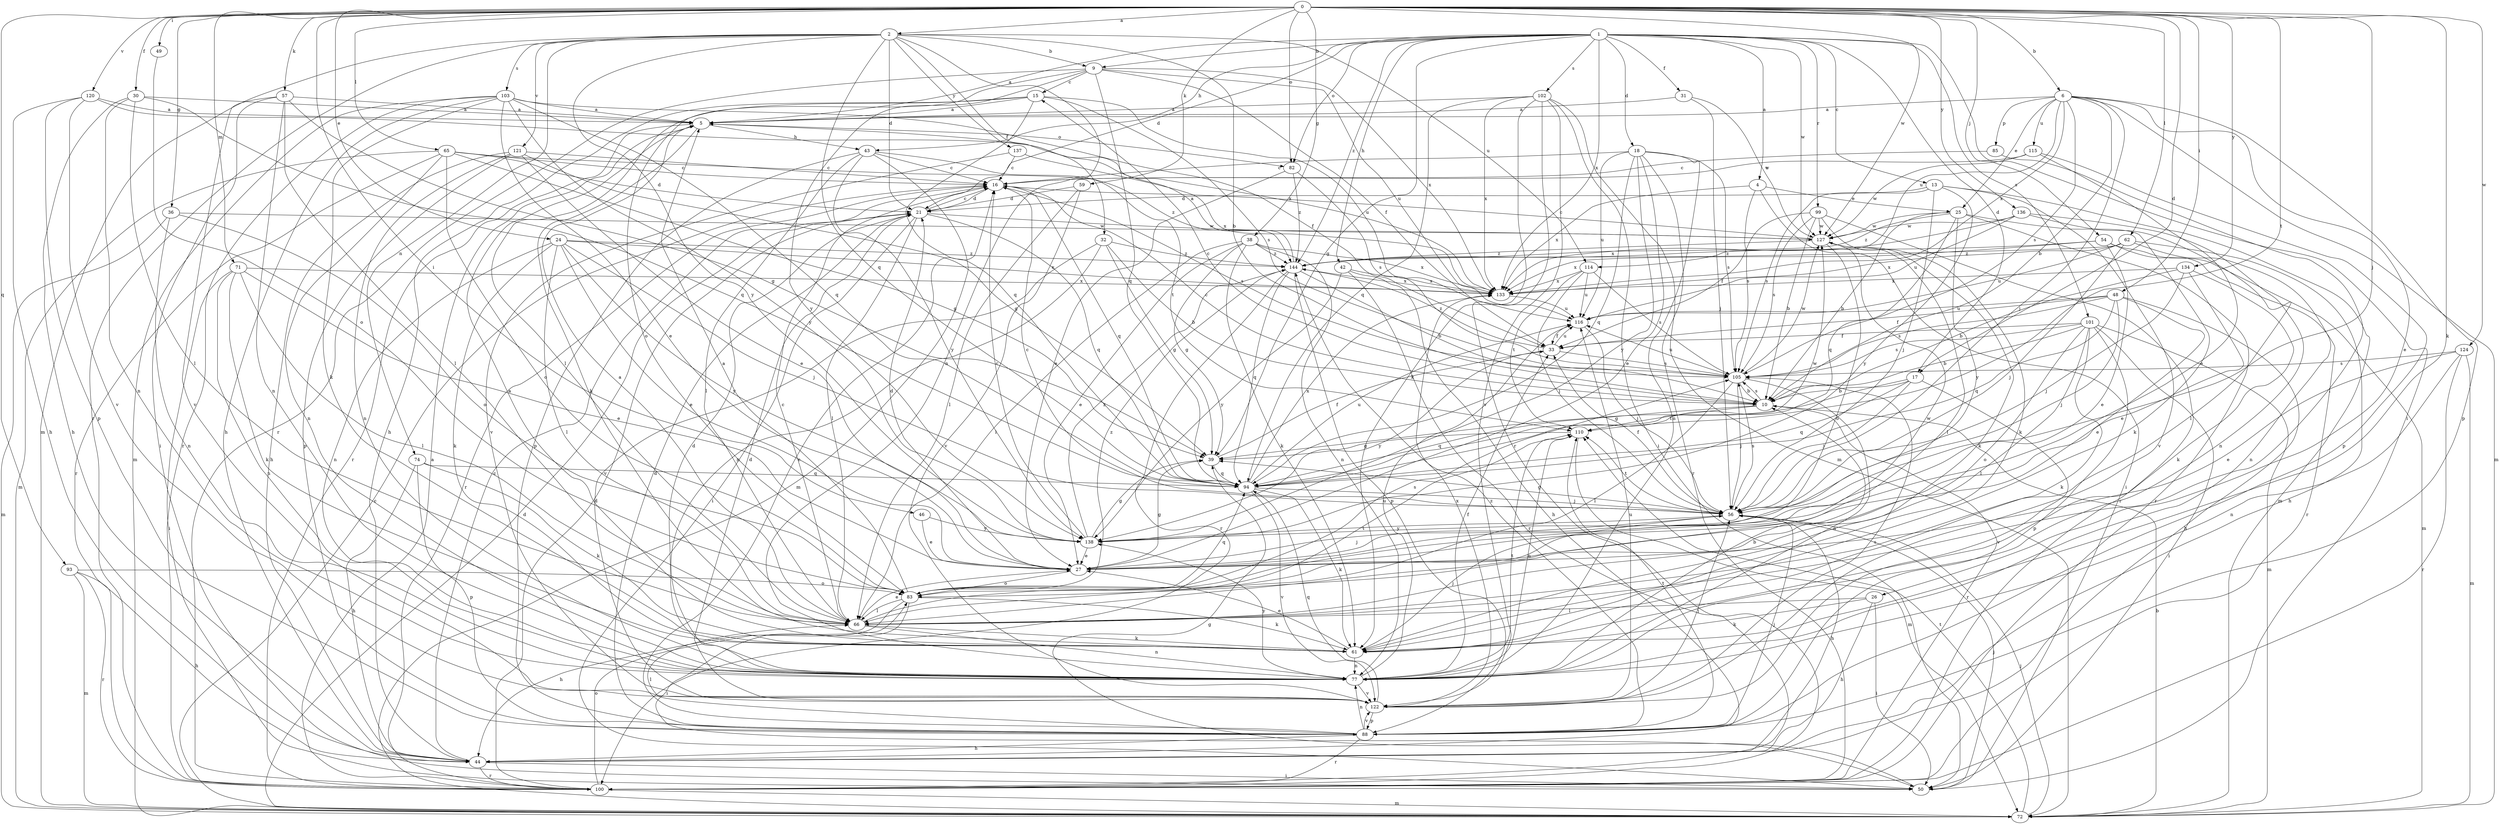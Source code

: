 strict digraph  {
0;
1;
2;
4;
5;
6;
9;
10;
13;
15;
16;
17;
18;
21;
24;
25;
26;
27;
30;
31;
32;
33;
36;
38;
39;
42;
43;
44;
46;
48;
49;
50;
54;
56;
57;
59;
61;
62;
65;
66;
71;
72;
74;
77;
82;
83;
85;
88;
93;
94;
99;
100;
101;
102;
103;
105;
110;
114;
115;
116;
120;
121;
122;
124;
127;
133;
134;
136;
137;
138;
144;
0 -> 2  [label=a];
0 -> 6  [label=b];
0 -> 17  [label=d];
0 -> 24  [label=e];
0 -> 30  [label=f];
0 -> 36  [label=g];
0 -> 38  [label=g];
0 -> 46  [label=i];
0 -> 48  [label=i];
0 -> 49  [label=i];
0 -> 54  [label=j];
0 -> 56  [label=j];
0 -> 57  [label=k];
0 -> 59  [label=k];
0 -> 61  [label=k];
0 -> 62  [label=l];
0 -> 65  [label=l];
0 -> 71  [label=m];
0 -> 82  [label=o];
0 -> 93  [label=q];
0 -> 110  [label=t];
0 -> 120  [label=v];
0 -> 124  [label=w];
0 -> 127  [label=w];
0 -> 134  [label=y];
0 -> 136  [label=y];
1 -> 4  [label=a];
1 -> 5  [label=a];
1 -> 9  [label=b];
1 -> 13  [label=c];
1 -> 17  [label=d];
1 -> 18  [label=d];
1 -> 21  [label=d];
1 -> 31  [label=f];
1 -> 39  [label=g];
1 -> 42  [label=h];
1 -> 43  [label=h];
1 -> 50  [label=i];
1 -> 82  [label=o];
1 -> 99  [label=r];
1 -> 101  [label=s];
1 -> 102  [label=s];
1 -> 127  [label=w];
1 -> 133  [label=x];
1 -> 144  [label=z];
2 -> 9  [label=b];
2 -> 10  [label=b];
2 -> 21  [label=d];
2 -> 32  [label=f];
2 -> 72  [label=m];
2 -> 74  [label=n];
2 -> 77  [label=n];
2 -> 94  [label=q];
2 -> 100  [label=r];
2 -> 103  [label=s];
2 -> 114  [label=u];
2 -> 121  [label=v];
2 -> 137  [label=y];
2 -> 138  [label=y];
4 -> 25  [label=e];
4 -> 50  [label=i];
4 -> 105  [label=s];
4 -> 133  [label=x];
5 -> 43  [label=h];
5 -> 61  [label=k];
5 -> 82  [label=o];
5 -> 100  [label=r];
6 -> 5  [label=a];
6 -> 10  [label=b];
6 -> 25  [label=e];
6 -> 26  [label=e];
6 -> 56  [label=j];
6 -> 72  [label=m];
6 -> 85  [label=p];
6 -> 88  [label=p];
6 -> 105  [label=s];
6 -> 114  [label=u];
6 -> 115  [label=u];
6 -> 133  [label=x];
9 -> 15  [label=c];
9 -> 33  [label=f];
9 -> 83  [label=o];
9 -> 94  [label=q];
9 -> 100  [label=r];
9 -> 116  [label=u];
9 -> 133  [label=x];
9 -> 138  [label=y];
10 -> 15  [label=c];
10 -> 16  [label=c];
10 -> 94  [label=q];
10 -> 100  [label=r];
10 -> 105  [label=s];
10 -> 110  [label=t];
13 -> 21  [label=d];
13 -> 56  [label=j];
13 -> 72  [label=m];
13 -> 105  [label=s];
13 -> 122  [label=v];
13 -> 138  [label=y];
15 -> 5  [label=a];
15 -> 44  [label=h];
15 -> 66  [label=l];
15 -> 94  [label=q];
15 -> 105  [label=s];
15 -> 116  [label=u];
16 -> 21  [label=d];
16 -> 94  [label=q];
16 -> 100  [label=r];
16 -> 105  [label=s];
17 -> 10  [label=b];
17 -> 39  [label=g];
17 -> 56  [label=j];
17 -> 94  [label=q];
17 -> 122  [label=v];
18 -> 16  [label=c];
18 -> 27  [label=e];
18 -> 77  [label=n];
18 -> 94  [label=q];
18 -> 100  [label=r];
18 -> 105  [label=s];
18 -> 116  [label=u];
18 -> 138  [label=y];
21 -> 16  [label=c];
21 -> 50  [label=i];
21 -> 66  [label=l];
21 -> 94  [label=q];
21 -> 127  [label=w];
24 -> 27  [label=e];
24 -> 56  [label=j];
24 -> 61  [label=k];
24 -> 66  [label=l];
24 -> 77  [label=n];
24 -> 133  [label=x];
24 -> 138  [label=y];
24 -> 144  [label=z];
25 -> 10  [label=b];
25 -> 61  [label=k];
25 -> 94  [label=q];
25 -> 100  [label=r];
25 -> 127  [label=w];
25 -> 138  [label=y];
25 -> 144  [label=z];
26 -> 44  [label=h];
26 -> 50  [label=i];
26 -> 61  [label=k];
26 -> 66  [label=l];
27 -> 21  [label=d];
27 -> 39  [label=g];
27 -> 56  [label=j];
27 -> 83  [label=o];
30 -> 5  [label=a];
30 -> 44  [label=h];
30 -> 66  [label=l];
30 -> 77  [label=n];
30 -> 94  [label=q];
31 -> 5  [label=a];
31 -> 56  [label=j];
31 -> 127  [label=w];
32 -> 10  [label=b];
32 -> 39  [label=g];
32 -> 77  [label=n];
32 -> 122  [label=v];
32 -> 144  [label=z];
33 -> 105  [label=s];
33 -> 116  [label=u];
33 -> 138  [label=y];
33 -> 144  [label=z];
36 -> 72  [label=m];
36 -> 77  [label=n];
36 -> 83  [label=o];
36 -> 127  [label=w];
38 -> 27  [label=e];
38 -> 39  [label=g];
38 -> 61  [label=k];
38 -> 66  [label=l];
38 -> 77  [label=n];
38 -> 133  [label=x];
38 -> 144  [label=z];
39 -> 33  [label=f];
39 -> 94  [label=q];
42 -> 44  [label=h];
42 -> 100  [label=r];
42 -> 133  [label=x];
42 -> 138  [label=y];
43 -> 16  [label=c];
43 -> 66  [label=l];
43 -> 72  [label=m];
43 -> 88  [label=p];
43 -> 110  [label=t];
43 -> 138  [label=y];
44 -> 16  [label=c];
44 -> 50  [label=i];
44 -> 100  [label=r];
46 -> 27  [label=e];
46 -> 138  [label=y];
48 -> 27  [label=e];
48 -> 33  [label=f];
48 -> 44  [label=h];
48 -> 56  [label=j];
48 -> 94  [label=q];
48 -> 105  [label=s];
48 -> 116  [label=u];
49 -> 83  [label=o];
50 -> 39  [label=g];
50 -> 56  [label=j];
54 -> 27  [label=e];
54 -> 72  [label=m];
54 -> 100  [label=r];
54 -> 133  [label=x];
54 -> 144  [label=z];
56 -> 16  [label=c];
56 -> 33  [label=f];
56 -> 39  [label=g];
56 -> 44  [label=h];
56 -> 105  [label=s];
56 -> 110  [label=t];
56 -> 138  [label=y];
57 -> 5  [label=a];
57 -> 39  [label=g];
57 -> 50  [label=i];
57 -> 66  [label=l];
57 -> 77  [label=n];
57 -> 122  [label=v];
59 -> 21  [label=d];
59 -> 66  [label=l];
59 -> 122  [label=v];
61 -> 5  [label=a];
61 -> 27  [label=e];
61 -> 56  [label=j];
61 -> 77  [label=n];
62 -> 44  [label=h];
62 -> 56  [label=j];
62 -> 77  [label=n];
62 -> 116  [label=u];
62 -> 133  [label=x];
62 -> 144  [label=z];
65 -> 16  [label=c];
65 -> 21  [label=d];
65 -> 39  [label=g];
65 -> 72  [label=m];
65 -> 77  [label=n];
65 -> 83  [label=o];
65 -> 100  [label=r];
65 -> 144  [label=z];
66 -> 5  [label=a];
66 -> 16  [label=c];
66 -> 27  [label=e];
66 -> 61  [label=k];
66 -> 77  [label=n];
66 -> 110  [label=t];
71 -> 27  [label=e];
71 -> 50  [label=i];
71 -> 61  [label=k];
71 -> 66  [label=l];
71 -> 77  [label=n];
71 -> 133  [label=x];
72 -> 10  [label=b];
72 -> 16  [label=c];
72 -> 21  [label=d];
72 -> 56  [label=j];
72 -> 110  [label=t];
74 -> 44  [label=h];
74 -> 61  [label=k];
74 -> 88  [label=p];
74 -> 94  [label=q];
77 -> 10  [label=b];
77 -> 21  [label=d];
77 -> 33  [label=f];
77 -> 110  [label=t];
77 -> 116  [label=u];
77 -> 122  [label=v];
77 -> 138  [label=y];
82 -> 27  [label=e];
82 -> 105  [label=s];
82 -> 144  [label=z];
83 -> 5  [label=a];
83 -> 44  [label=h];
83 -> 50  [label=i];
83 -> 61  [label=k];
83 -> 66  [label=l];
83 -> 94  [label=q];
83 -> 105  [label=s];
83 -> 127  [label=w];
83 -> 144  [label=z];
85 -> 16  [label=c];
85 -> 66  [label=l];
88 -> 16  [label=c];
88 -> 21  [label=d];
88 -> 44  [label=h];
88 -> 56  [label=j];
88 -> 66  [label=l];
88 -> 77  [label=n];
88 -> 100  [label=r];
88 -> 110  [label=t];
88 -> 122  [label=v];
88 -> 144  [label=z];
93 -> 44  [label=h];
93 -> 72  [label=m];
93 -> 83  [label=o];
93 -> 100  [label=r];
94 -> 56  [label=j];
94 -> 61  [label=k];
94 -> 116  [label=u];
94 -> 122  [label=v];
94 -> 127  [label=w];
94 -> 133  [label=x];
99 -> 10  [label=b];
99 -> 33  [label=f];
99 -> 61  [label=k];
99 -> 100  [label=r];
99 -> 105  [label=s];
99 -> 127  [label=w];
100 -> 5  [label=a];
100 -> 21  [label=d];
100 -> 72  [label=m];
100 -> 83  [label=o];
101 -> 10  [label=b];
101 -> 33  [label=f];
101 -> 50  [label=i];
101 -> 61  [label=k];
101 -> 66  [label=l];
101 -> 72  [label=m];
101 -> 83  [label=o];
101 -> 88  [label=p];
101 -> 105  [label=s];
102 -> 5  [label=a];
102 -> 50  [label=i];
102 -> 61  [label=k];
102 -> 72  [label=m];
102 -> 94  [label=q];
102 -> 100  [label=r];
102 -> 122  [label=v];
102 -> 133  [label=x];
103 -> 5  [label=a];
103 -> 27  [label=e];
103 -> 33  [label=f];
103 -> 44  [label=h];
103 -> 61  [label=k];
103 -> 72  [label=m];
103 -> 94  [label=q];
103 -> 100  [label=r];
103 -> 138  [label=y];
105 -> 10  [label=b];
105 -> 56  [label=j];
105 -> 66  [label=l];
105 -> 77  [label=n];
105 -> 116  [label=u];
105 -> 127  [label=w];
110 -> 39  [label=g];
110 -> 72  [label=m];
110 -> 77  [label=n];
114 -> 56  [label=j];
114 -> 105  [label=s];
114 -> 110  [label=t];
114 -> 116  [label=u];
114 -> 133  [label=x];
115 -> 16  [label=c];
115 -> 27  [label=e];
115 -> 88  [label=p];
115 -> 127  [label=w];
116 -> 33  [label=f];
116 -> 56  [label=j];
120 -> 5  [label=a];
120 -> 44  [label=h];
120 -> 88  [label=p];
120 -> 122  [label=v];
120 -> 133  [label=x];
121 -> 16  [label=c];
121 -> 27  [label=e];
121 -> 39  [label=g];
121 -> 44  [label=h];
121 -> 77  [label=n];
121 -> 88  [label=p];
122 -> 21  [label=d];
122 -> 56  [label=j];
122 -> 88  [label=p];
122 -> 94  [label=q];
122 -> 105  [label=s];
122 -> 116  [label=u];
122 -> 133  [label=x];
124 -> 27  [label=e];
124 -> 72  [label=m];
124 -> 77  [label=n];
124 -> 100  [label=r];
124 -> 105  [label=s];
127 -> 16  [label=c];
127 -> 61  [label=k];
127 -> 66  [label=l];
127 -> 83  [label=o];
127 -> 144  [label=z];
133 -> 116  [label=u];
134 -> 10  [label=b];
134 -> 27  [label=e];
134 -> 56  [label=j];
134 -> 61  [label=k];
134 -> 133  [label=x];
136 -> 66  [label=l];
136 -> 77  [label=n];
136 -> 116  [label=u];
136 -> 127  [label=w];
136 -> 133  [label=x];
137 -> 16  [label=c];
137 -> 122  [label=v];
137 -> 133  [label=x];
138 -> 16  [label=c];
138 -> 27  [label=e];
138 -> 39  [label=g];
138 -> 144  [label=z];
144 -> 5  [label=a];
144 -> 10  [label=b];
144 -> 88  [label=p];
144 -> 94  [label=q];
144 -> 100  [label=r];
144 -> 133  [label=x];
}
